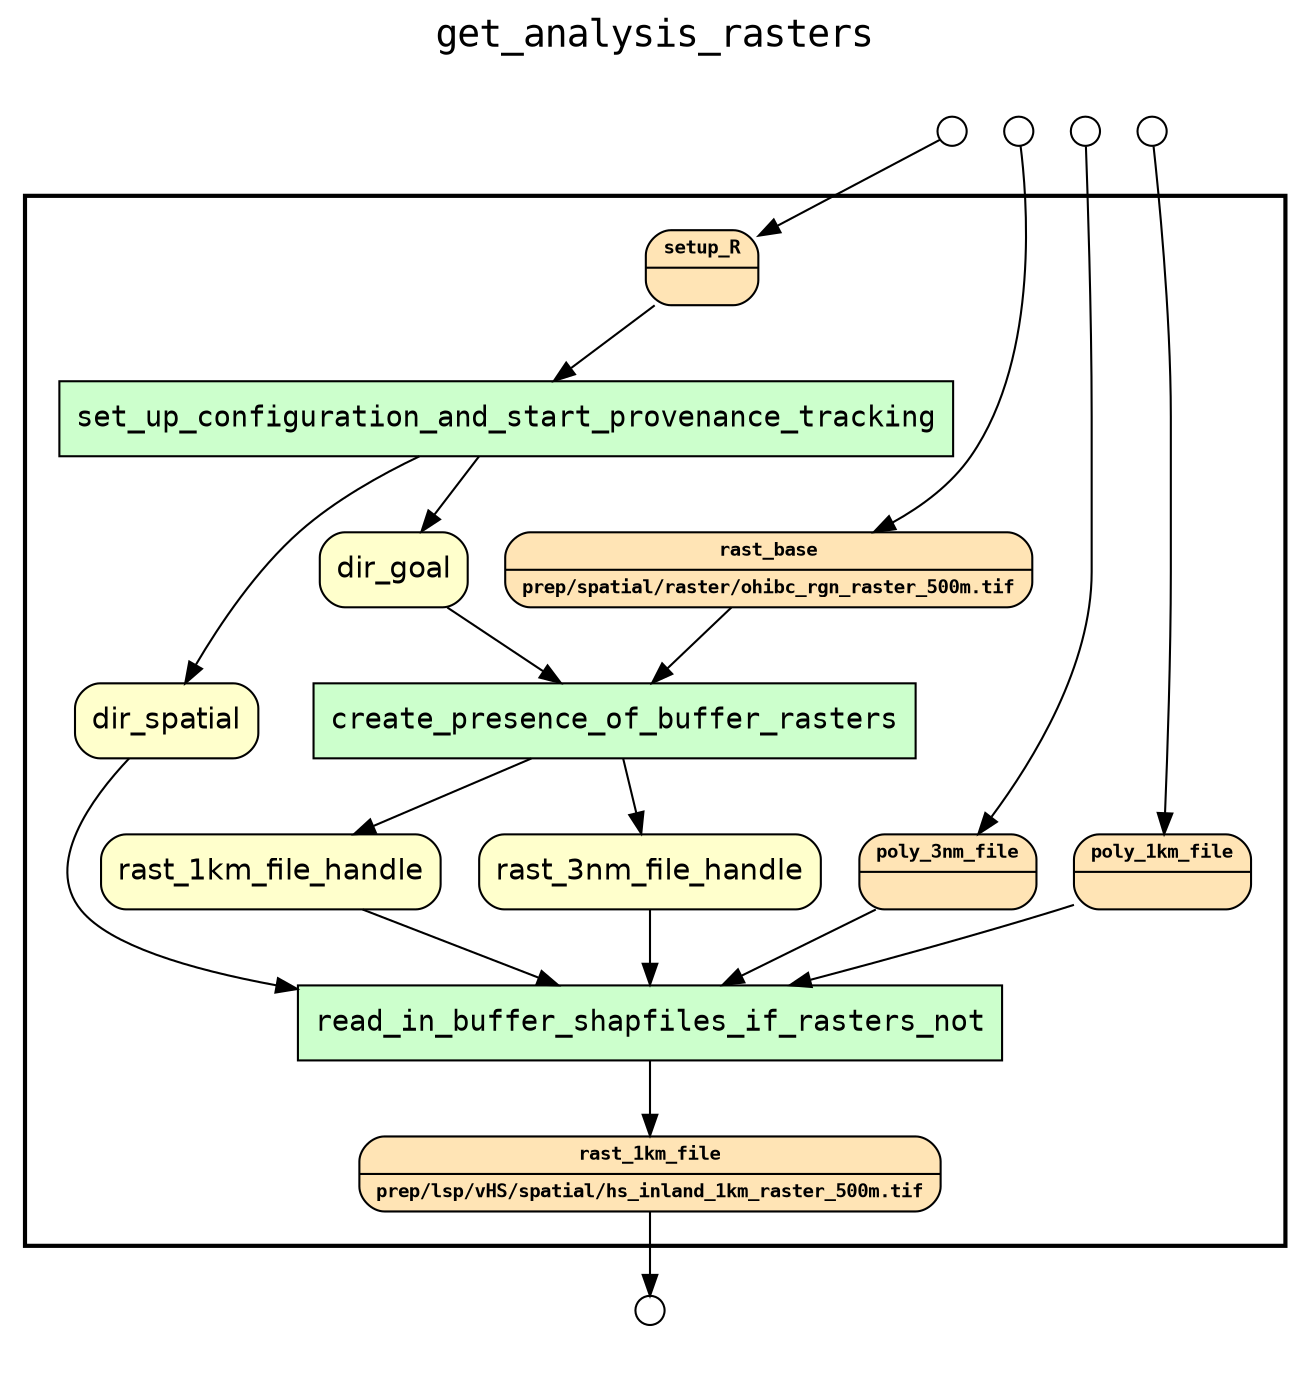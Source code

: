
digraph yw_data_view {
rankdir=TB
fontname=Courier; fontsize=18; labelloc=t
label="get_analysis_rasters"
subgraph cluster_workflow { label=""; color=black; penwidth=2
subgraph cluster_workflow_inner { label=""; color=white
node[shape=box style="filled" fillcolor="#CCFFCC" peripheries=1 fontname=Courier]
create_presence_of_buffer_rasters
set_up_configuration_and_start_provenance_tracking
read_in_buffer_shapfiles_if_rasters_not
node[shape=box style="filled" fillcolor="#CCFFCC" peripheries=1 fontname=Courier]
node[shape=box style="rounded,filled" fillcolor="#FFFFCC" peripheries=1 fontname=Helvetica]
dir_spatial
dir_goal
rast_3nm_file_handle
rast_1km_file_handle
node[shape=box style="rounded,filled" fillcolor="#FFE4B5" peripheries=1 fontname="Courier-Bold" fontsize=9]
setup_R[shape=record rankdir=LR label="{<f0> setup_R |<f1>}"]
rast_base[shape=record rankdir=LR label="{<f0> rast_base |<f1>prep/spatial/raster/ohibc_rgn_raster_500m.tif\l}"]
poly_3nm_file[shape=record rankdir=LR label="{<f0> poly_3nm_file |<f1>}"]
poly_1km_file[shape=record rankdir=LR label="{<f0> poly_1km_file |<f1>}"]
node[shape=box style="rounded,filled" fillcolor="#FFE4B5" peripheries=1 fontname="Courier-Bold" fontsize=9]
rast_1km_file[shape=record rankdir=LR label="{<f0> rast_1km_file |<f1>prep/lsp/vHS/spatial/hs_inland_1km_raster_500m.tif\l}"]
node[shape=box style="rounded,filled" fillcolor="#FFFFFF" peripheries=1 fontname=Helvetica]
}}
subgraph cluster_inflows { label=""; color=white; penwidth=2
subgraph cluster_inflows_inner { label=""; color=white
node[shape=circle fillcolor="#FFFFFF" peripheries=1 width=0.2]
setup_R_inflow [label=""]
rast_base_inflow [label=""]
poly_3nm_file_inflow [label=""]
poly_1km_file_inflow [label=""]
}}
subgraph cluster_outflows { label=""; color=white; penwidth=2
subgraph cluster_outflows_inner { label=""; color=white
node[shape=circle fillcolor="#FFFFFF" peripheries=1 width=0.2]
rast_1km_file_outflow [label=""]
}}
poly_1km_file -> read_in_buffer_shapfiles_if_rasters_not
poly_3nm_file -> read_in_buffer_shapfiles_if_rasters_not
rast_1km_file_handle -> read_in_buffer_shapfiles_if_rasters_not
rast_3nm_file_handle -> read_in_buffer_shapfiles_if_rasters_not
rast_base -> create_presence_of_buffer_rasters
dir_goal -> create_presence_of_buffer_rasters
dir_spatial -> read_in_buffer_shapfiles_if_rasters_not
setup_R -> set_up_configuration_and_start_provenance_tracking
set_up_configuration_and_start_provenance_tracking -> dir_spatial
set_up_configuration_and_start_provenance_tracking -> dir_goal
create_presence_of_buffer_rasters -> rast_3nm_file_handle
create_presence_of_buffer_rasters -> rast_1km_file_handle
read_in_buffer_shapfiles_if_rasters_not -> rast_1km_file
setup_R_inflow -> setup_R
rast_base_inflow -> rast_base
poly_3nm_file_inflow -> poly_3nm_file
poly_1km_file_inflow -> poly_1km_file
rast_1km_file -> rast_1km_file_outflow
}


